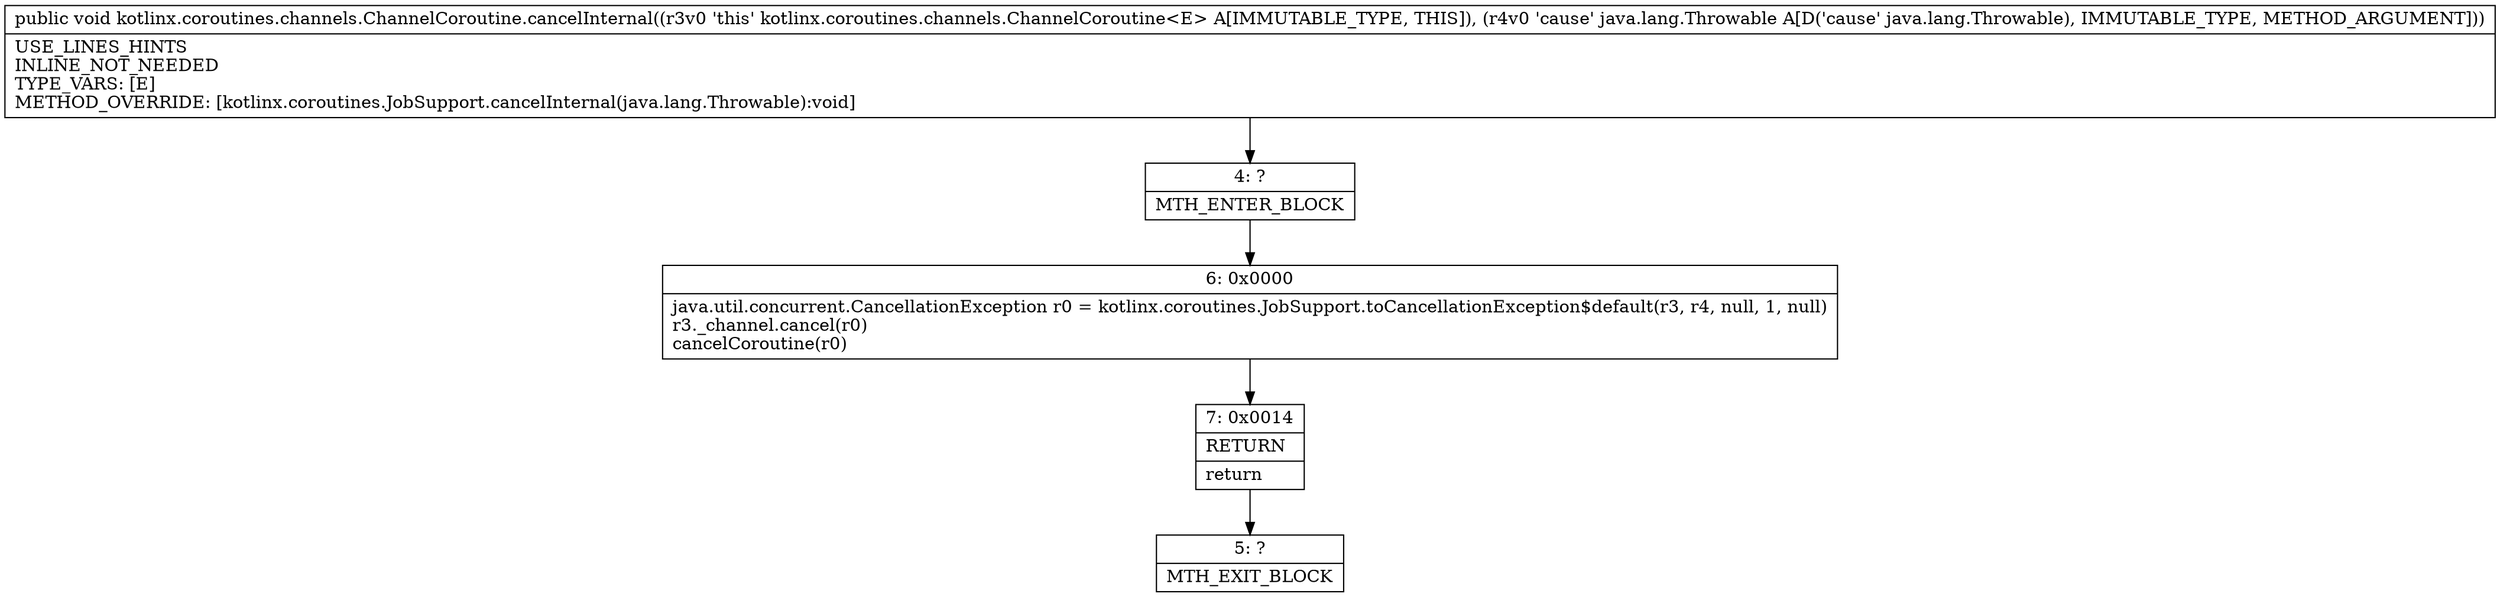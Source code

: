 digraph "CFG forkotlinx.coroutines.channels.ChannelCoroutine.cancelInternal(Ljava\/lang\/Throwable;)V" {
Node_4 [shape=record,label="{4\:\ ?|MTH_ENTER_BLOCK\l}"];
Node_6 [shape=record,label="{6\:\ 0x0000|java.util.concurrent.CancellationException r0 = kotlinx.coroutines.JobSupport.toCancellationException$default(r3, r4, null, 1, null)\lr3._channel.cancel(r0)\lcancelCoroutine(r0)\l}"];
Node_7 [shape=record,label="{7\:\ 0x0014|RETURN\l|return\l}"];
Node_5 [shape=record,label="{5\:\ ?|MTH_EXIT_BLOCK\l}"];
MethodNode[shape=record,label="{public void kotlinx.coroutines.channels.ChannelCoroutine.cancelInternal((r3v0 'this' kotlinx.coroutines.channels.ChannelCoroutine\<E\> A[IMMUTABLE_TYPE, THIS]), (r4v0 'cause' java.lang.Throwable A[D('cause' java.lang.Throwable), IMMUTABLE_TYPE, METHOD_ARGUMENT]))  | USE_LINES_HINTS\lINLINE_NOT_NEEDED\lTYPE_VARS: [E]\lMETHOD_OVERRIDE: [kotlinx.coroutines.JobSupport.cancelInternal(java.lang.Throwable):void]\l}"];
MethodNode -> Node_4;Node_4 -> Node_6;
Node_6 -> Node_7;
Node_7 -> Node_5;
}

